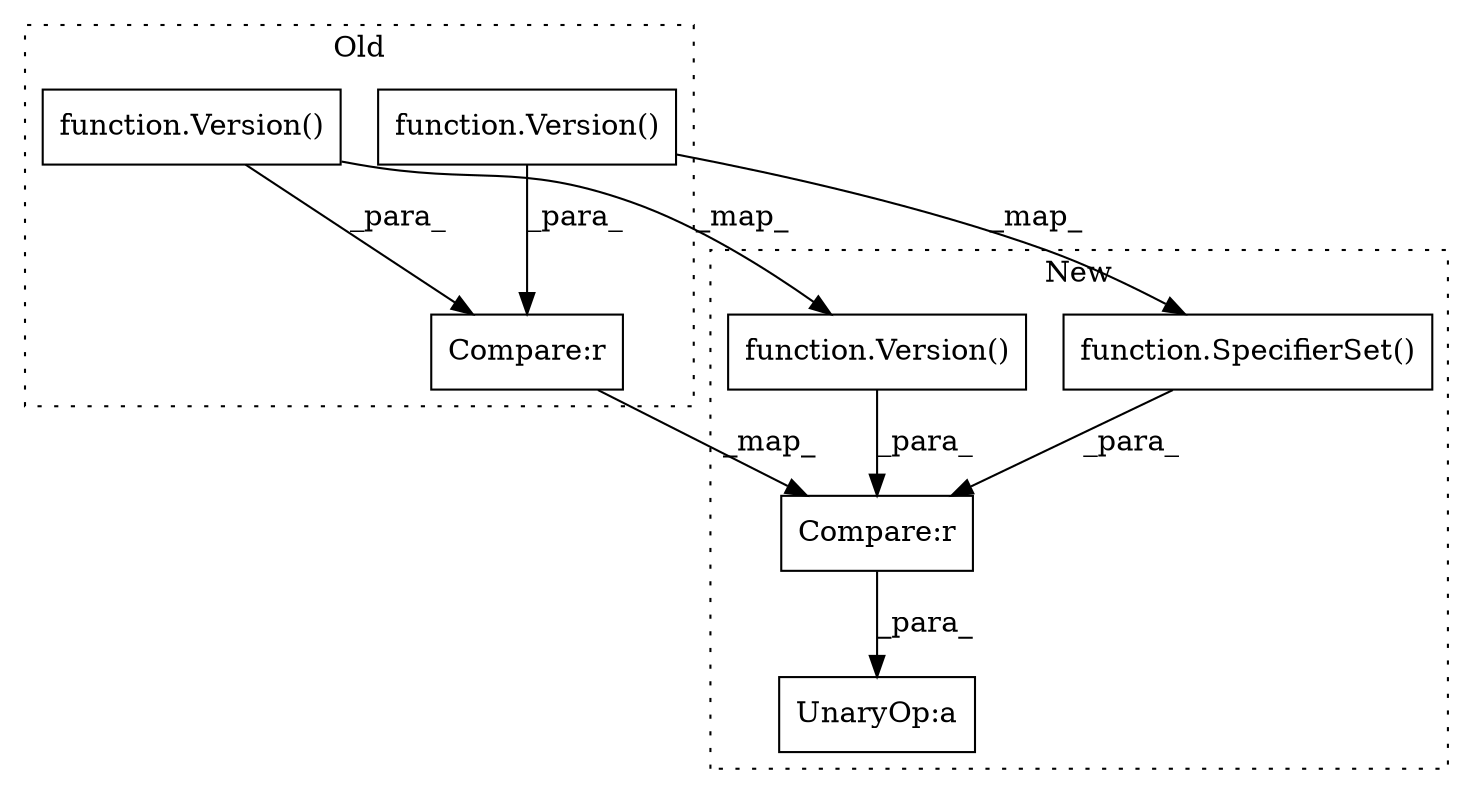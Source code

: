 digraph G {
subgraph cluster0 {
1 [label="function.Version()" a="75" s="9312,9343" l="8,1" shape="box"];
3 [label="Compare:r" a="40" s="9312" l="50" shape="box"];
6 [label="function.Version()" a="75" s="9348,9361" l="8,1" shape="box"];
label = "Old";
style="dotted";
}
subgraph cluster1 {
2 [label="function.Version()" a="75" s="9429,9460" l="8,1" shape="box"];
4 [label="Compare:r" a="40" s="9428" l="64" shape="box"];
5 [label="UnaryOp:a" a="61" s="9424" l="68" shape="box"];
7 [label="function.SpecifierSet()" a="75" s="9465,9490" l="13,1" shape="box"];
label = "New";
style="dotted";
}
1 -> 3 [label="_para_"];
1 -> 2 [label="_map_"];
2 -> 4 [label="_para_"];
3 -> 4 [label="_map_"];
4 -> 5 [label="_para_"];
6 -> 7 [label="_map_"];
6 -> 3 [label="_para_"];
7 -> 4 [label="_para_"];
}
